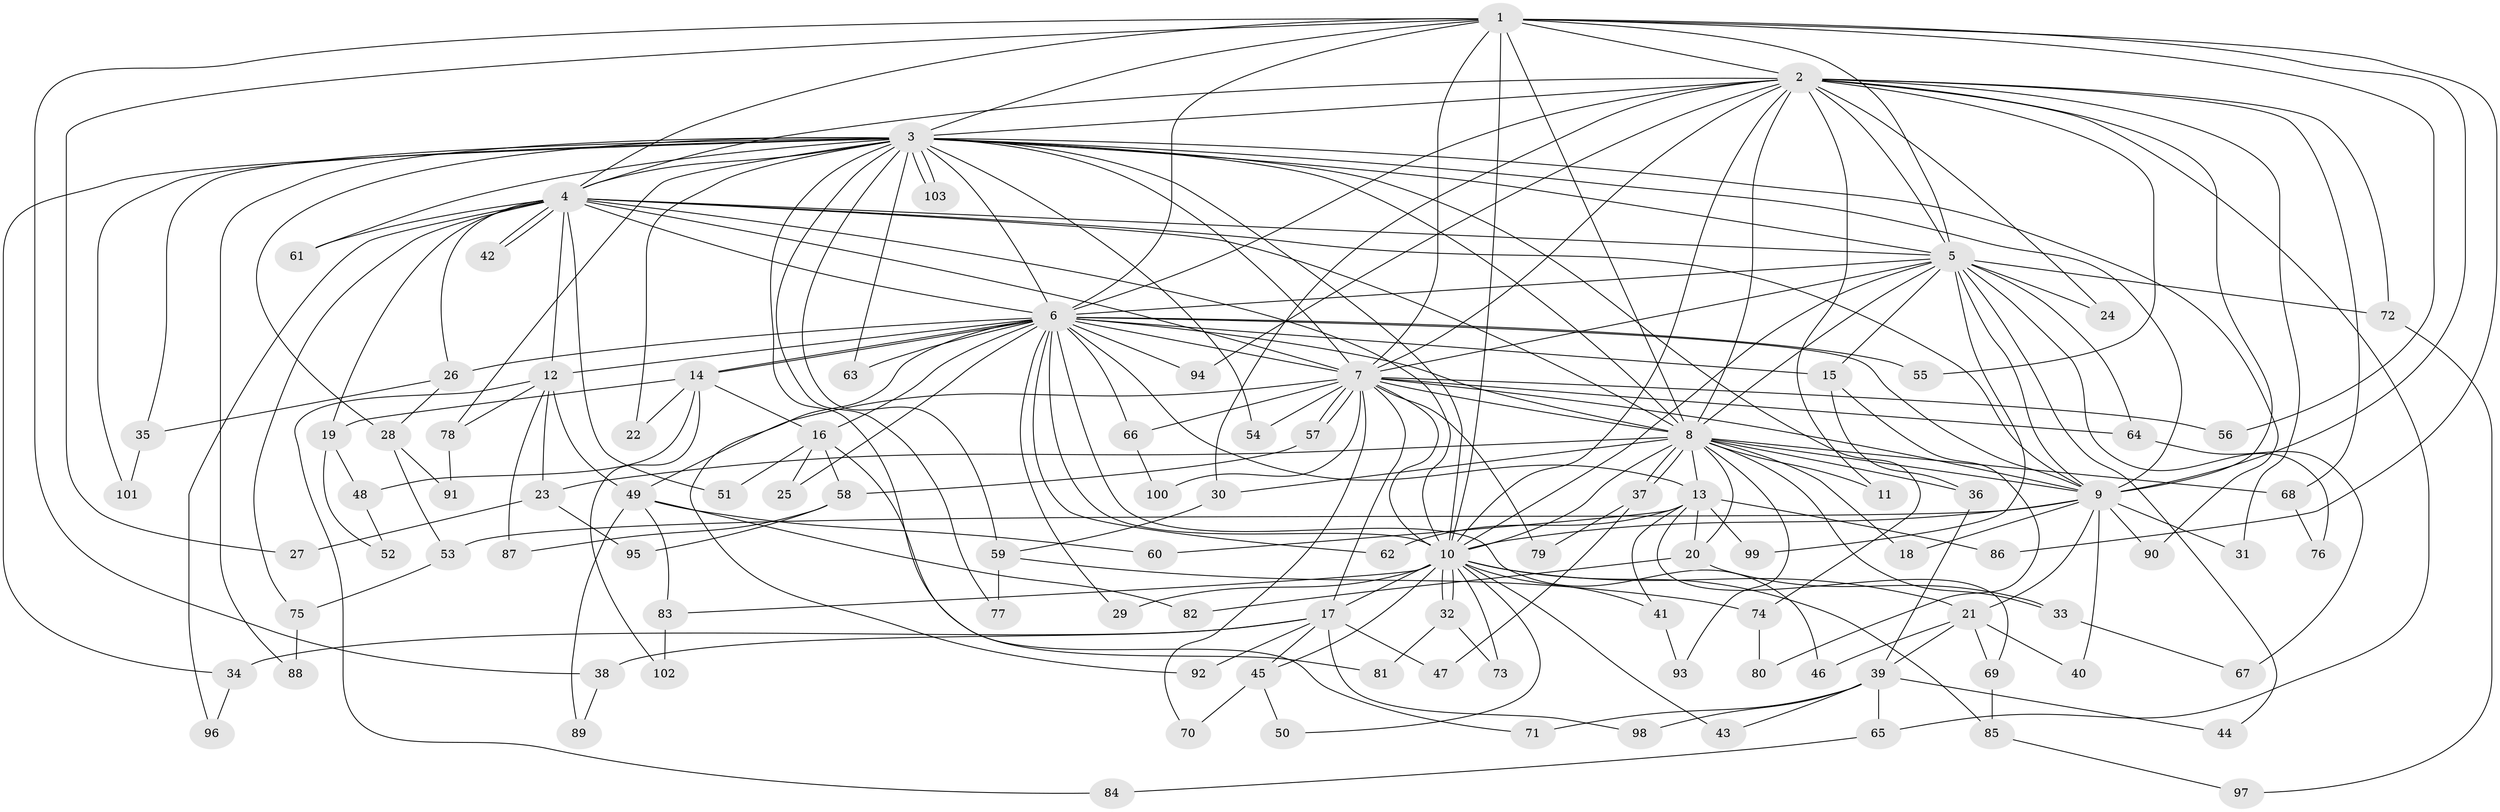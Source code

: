 // coarse degree distribution, {13: 0.0136986301369863, 19: 0.0136986301369863, 20: 0.0273972602739726, 16: 0.0273972602739726, 24: 0.0136986301369863, 18: 0.0136986301369863, 14: 0.0136986301369863, 21: 0.0136986301369863, 2: 0.4794520547945205, 9: 0.0136986301369863, 10: 0.0136986301369863, 7: 0.0410958904109589, 5: 0.0273972602739726, 8: 0.0136986301369863, 3: 0.2054794520547945, 6: 0.0273972602739726, 4: 0.0410958904109589}
// Generated by graph-tools (version 1.1) at 2025/23/03/03/25 07:23:39]
// undirected, 103 vertices, 231 edges
graph export_dot {
graph [start="1"]
  node [color=gray90,style=filled];
  1;
  2;
  3;
  4;
  5;
  6;
  7;
  8;
  9;
  10;
  11;
  12;
  13;
  14;
  15;
  16;
  17;
  18;
  19;
  20;
  21;
  22;
  23;
  24;
  25;
  26;
  27;
  28;
  29;
  30;
  31;
  32;
  33;
  34;
  35;
  36;
  37;
  38;
  39;
  40;
  41;
  42;
  43;
  44;
  45;
  46;
  47;
  48;
  49;
  50;
  51;
  52;
  53;
  54;
  55;
  56;
  57;
  58;
  59;
  60;
  61;
  62;
  63;
  64;
  65;
  66;
  67;
  68;
  69;
  70;
  71;
  72;
  73;
  74;
  75;
  76;
  77;
  78;
  79;
  80;
  81;
  82;
  83;
  84;
  85;
  86;
  87;
  88;
  89;
  90;
  91;
  92;
  93;
  94;
  95;
  96;
  97;
  98;
  99;
  100;
  101;
  102;
  103;
  1 -- 2;
  1 -- 3;
  1 -- 4;
  1 -- 5;
  1 -- 6;
  1 -- 7;
  1 -- 8;
  1 -- 9;
  1 -- 10;
  1 -- 27;
  1 -- 38;
  1 -- 56;
  1 -- 86;
  2 -- 3;
  2 -- 4;
  2 -- 5;
  2 -- 6;
  2 -- 7;
  2 -- 8;
  2 -- 9;
  2 -- 10;
  2 -- 11;
  2 -- 24;
  2 -- 30;
  2 -- 31;
  2 -- 55;
  2 -- 65;
  2 -- 68;
  2 -- 72;
  2 -- 94;
  3 -- 4;
  3 -- 5;
  3 -- 6;
  3 -- 7;
  3 -- 8;
  3 -- 9;
  3 -- 10;
  3 -- 22;
  3 -- 28;
  3 -- 34;
  3 -- 35;
  3 -- 54;
  3 -- 59;
  3 -- 61;
  3 -- 63;
  3 -- 71;
  3 -- 74;
  3 -- 77;
  3 -- 78;
  3 -- 88;
  3 -- 90;
  3 -- 101;
  3 -- 103;
  3 -- 103;
  4 -- 5;
  4 -- 6;
  4 -- 7;
  4 -- 8;
  4 -- 9;
  4 -- 10;
  4 -- 12;
  4 -- 19;
  4 -- 26;
  4 -- 42;
  4 -- 42;
  4 -- 51;
  4 -- 61;
  4 -- 75;
  4 -- 96;
  5 -- 6;
  5 -- 7;
  5 -- 8;
  5 -- 9;
  5 -- 10;
  5 -- 15;
  5 -- 24;
  5 -- 44;
  5 -- 64;
  5 -- 72;
  5 -- 76;
  5 -- 99;
  6 -- 7;
  6 -- 8;
  6 -- 9;
  6 -- 10;
  6 -- 12;
  6 -- 13;
  6 -- 14;
  6 -- 14;
  6 -- 15;
  6 -- 16;
  6 -- 25;
  6 -- 26;
  6 -- 29;
  6 -- 46;
  6 -- 55;
  6 -- 62;
  6 -- 63;
  6 -- 66;
  6 -- 92;
  6 -- 94;
  7 -- 8;
  7 -- 9;
  7 -- 10;
  7 -- 17;
  7 -- 49;
  7 -- 54;
  7 -- 56;
  7 -- 57;
  7 -- 57;
  7 -- 64;
  7 -- 66;
  7 -- 70;
  7 -- 79;
  7 -- 100;
  8 -- 9;
  8 -- 10;
  8 -- 11;
  8 -- 13;
  8 -- 18;
  8 -- 20;
  8 -- 23;
  8 -- 30;
  8 -- 33;
  8 -- 36;
  8 -- 37;
  8 -- 37;
  8 -- 68;
  8 -- 93;
  9 -- 10;
  9 -- 18;
  9 -- 21;
  9 -- 31;
  9 -- 40;
  9 -- 53;
  9 -- 90;
  10 -- 17;
  10 -- 21;
  10 -- 29;
  10 -- 32;
  10 -- 32;
  10 -- 41;
  10 -- 43;
  10 -- 45;
  10 -- 50;
  10 -- 73;
  10 -- 83;
  10 -- 85;
  12 -- 23;
  12 -- 49;
  12 -- 78;
  12 -- 84;
  12 -- 87;
  13 -- 20;
  13 -- 41;
  13 -- 60;
  13 -- 62;
  13 -- 69;
  13 -- 86;
  13 -- 99;
  14 -- 16;
  14 -- 19;
  14 -- 22;
  14 -- 48;
  14 -- 102;
  15 -- 36;
  15 -- 80;
  16 -- 25;
  16 -- 51;
  16 -- 58;
  16 -- 81;
  17 -- 34;
  17 -- 38;
  17 -- 45;
  17 -- 47;
  17 -- 92;
  17 -- 98;
  19 -- 48;
  19 -- 52;
  20 -- 33;
  20 -- 82;
  21 -- 39;
  21 -- 40;
  21 -- 46;
  21 -- 69;
  23 -- 27;
  23 -- 95;
  26 -- 28;
  26 -- 35;
  28 -- 53;
  28 -- 91;
  30 -- 59;
  32 -- 73;
  32 -- 81;
  33 -- 67;
  34 -- 96;
  35 -- 101;
  36 -- 39;
  37 -- 47;
  37 -- 79;
  38 -- 89;
  39 -- 43;
  39 -- 44;
  39 -- 65;
  39 -- 71;
  39 -- 98;
  41 -- 93;
  45 -- 50;
  45 -- 70;
  48 -- 52;
  49 -- 60;
  49 -- 82;
  49 -- 83;
  49 -- 89;
  53 -- 75;
  57 -- 58;
  58 -- 87;
  58 -- 95;
  59 -- 74;
  59 -- 77;
  64 -- 67;
  65 -- 84;
  66 -- 100;
  68 -- 76;
  69 -- 85;
  72 -- 97;
  74 -- 80;
  75 -- 88;
  78 -- 91;
  83 -- 102;
  85 -- 97;
}

